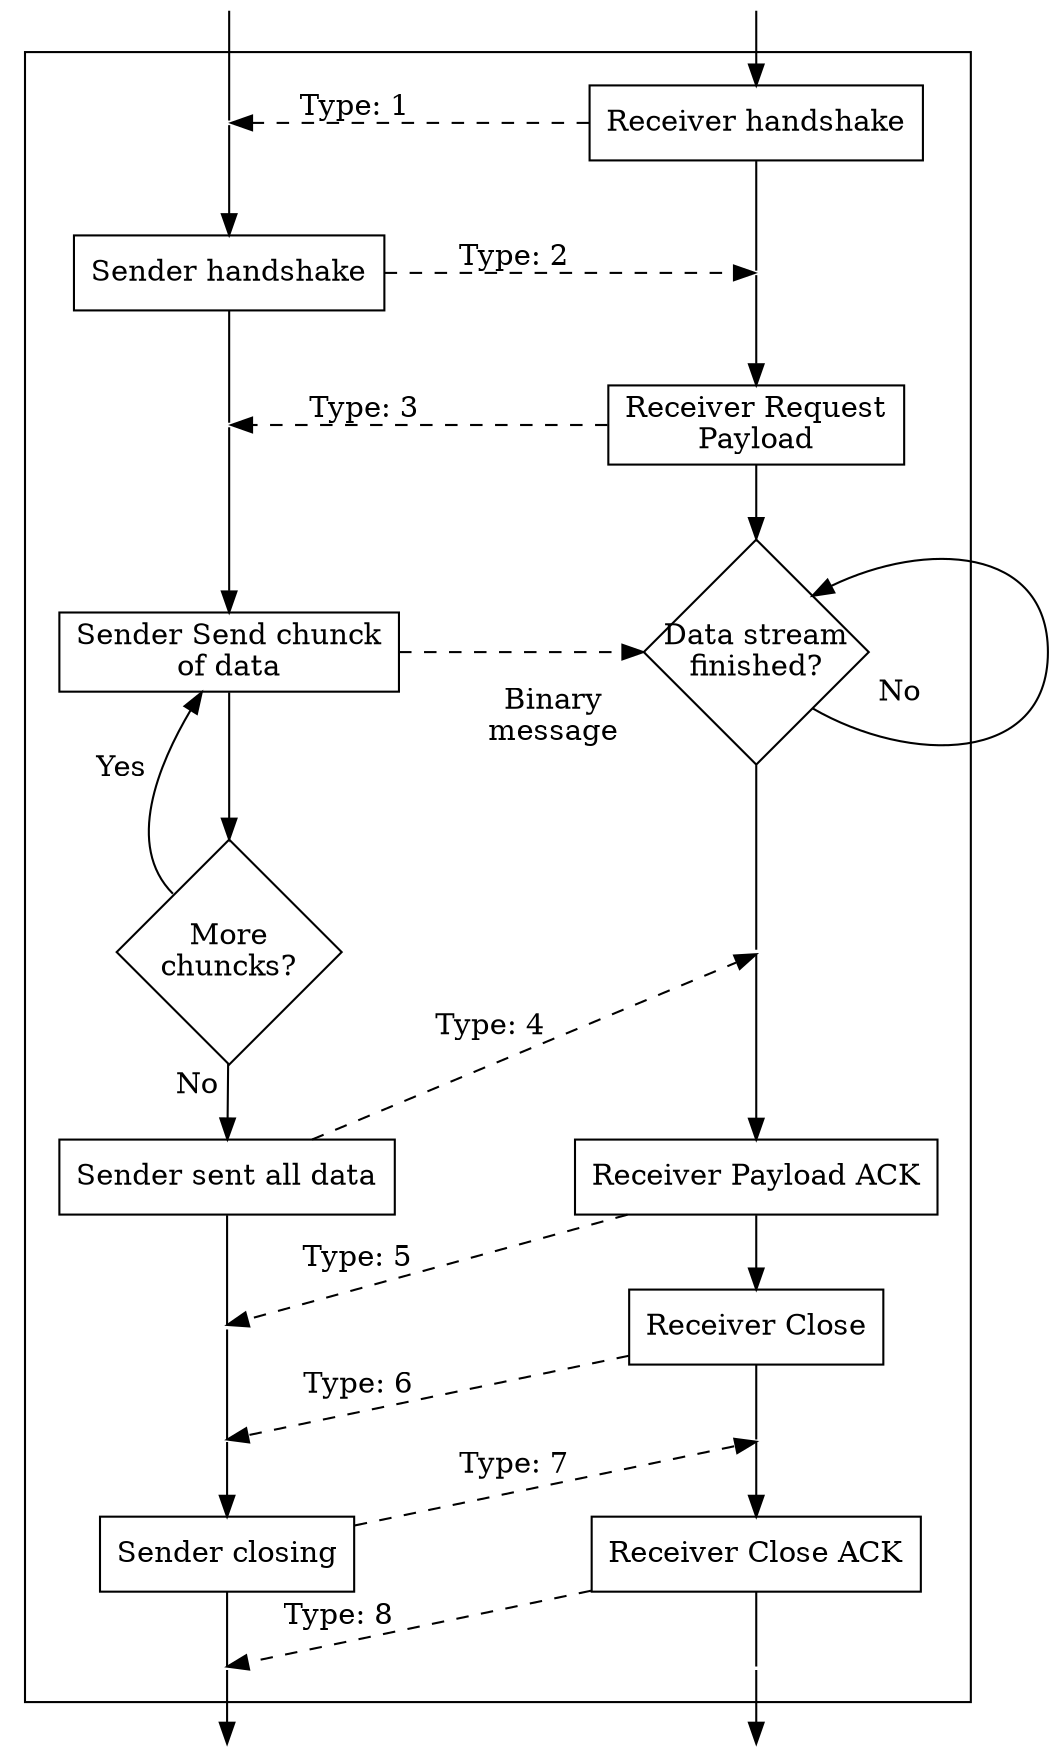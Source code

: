 digraph G {
  rankdir=TD
  rank=same
  nodesep=1.2
  subgraph cluster_container {
    subgraph cluster_sender_state {
        node[shape=box]
        SenderHandshake [label="Sender handshake"] 
        SenderSendChunck [label="Sender Send chunck\nof data"]
        SenderSentPayload [label="Sender sent all data"]
        SenderClosing [label="Sender closing"]

        node[shape=diamond, width=1.5, height=1.5, fixedsize=true]
        SenderStream [label="More\nchuncks?"]

        node[label="",shape=none, width=0, height=0, fixedsize=false]
        s1 -> SenderHandshake
        SenderHandshake -> s2 [arrowhead=none]
        s2 -> SenderSendChunck -> SenderStream
        SenderStream -> SenderSentPayload [xlabel="No "]
        SenderSentPayload -> s3 -> s4 [arrowhead=none]
        s4 -> SenderClosing 
        SenderClosing -> s5 [arrowhead=none]

        SenderStream:nw -> SenderSendChunck[xlabel="Yes "]
        peripheries=0

      }
      subgraph cluster_receiver_state {
        node[shape=box]
        ReceiverHandshake [label="Receiver handshake"]
        ReceiverRequestPayload [label= "Receiver Request\nPayload"]
        ReceiverPayloadACK [label="Receiver Payload ACK"]
        ReceiverClosing [label="Receiver Close"]
        ReceiverClosingACK [label= "Receiver Close ACK"]

        node[shape=diamond, width=1.5, height=1.5, fixedsize=true]
        ReceiverStream [label="Data stream\nfinished?"]

        node[label="",shape=none, width=0, height=0, fixedsize=false]
        ReceiverHandshake -> r1 [arrowhead=none]
        r1 -> ReceiverRequestPayload -> ReceiverStream
        ReceiverStream -> r2 [arrowhead=none]
        r2 -> ReceiverPayloadACK -> ReceiverClosing
        ReceiverClosing -> r3 [arrowhead=none]
        r3 -> ReceiverClosingACK
        ReceiverClosingACK -> r4 [arrowhead=none]

        ReceiverStream:se -> ReceiverStream:ne [xlabel="       No"]
        peripheries=0
      }
      edge[style=dashed, constraint=false]
      ReceiverHandshake -> s1 [xlabel="Type: 1"]
      SenderHandshake -> r1 [xlabel="Type: 2"]
      ReceiverRequestPayload -> s2 [xlabel="Type: 3"]
      SenderSendChunck -> ReceiverStream [xlabel= "\nBinary\nmessage"]
      SenderSentPayload -> r2 [xlabel="Type: 4"]
      ReceiverPayloadACK -> s3 [xlabel="Type: 5"]
      ReceiverClosing -> s4 [xlabel="Type: 6"]
      SenderClosing -> r3 [xlabel="Type: 7"]
      ReceiverClosingACK -> s5 [xlabel="Type: 8"]
    }

    node[label="",shape=none, width=0, height=0, fixedsize=false]

    s0 -> s1 [arrowhead=none]
    s5 -> s6
    r0 -> ReceiverHandshake
    r4 -> r5


  }
